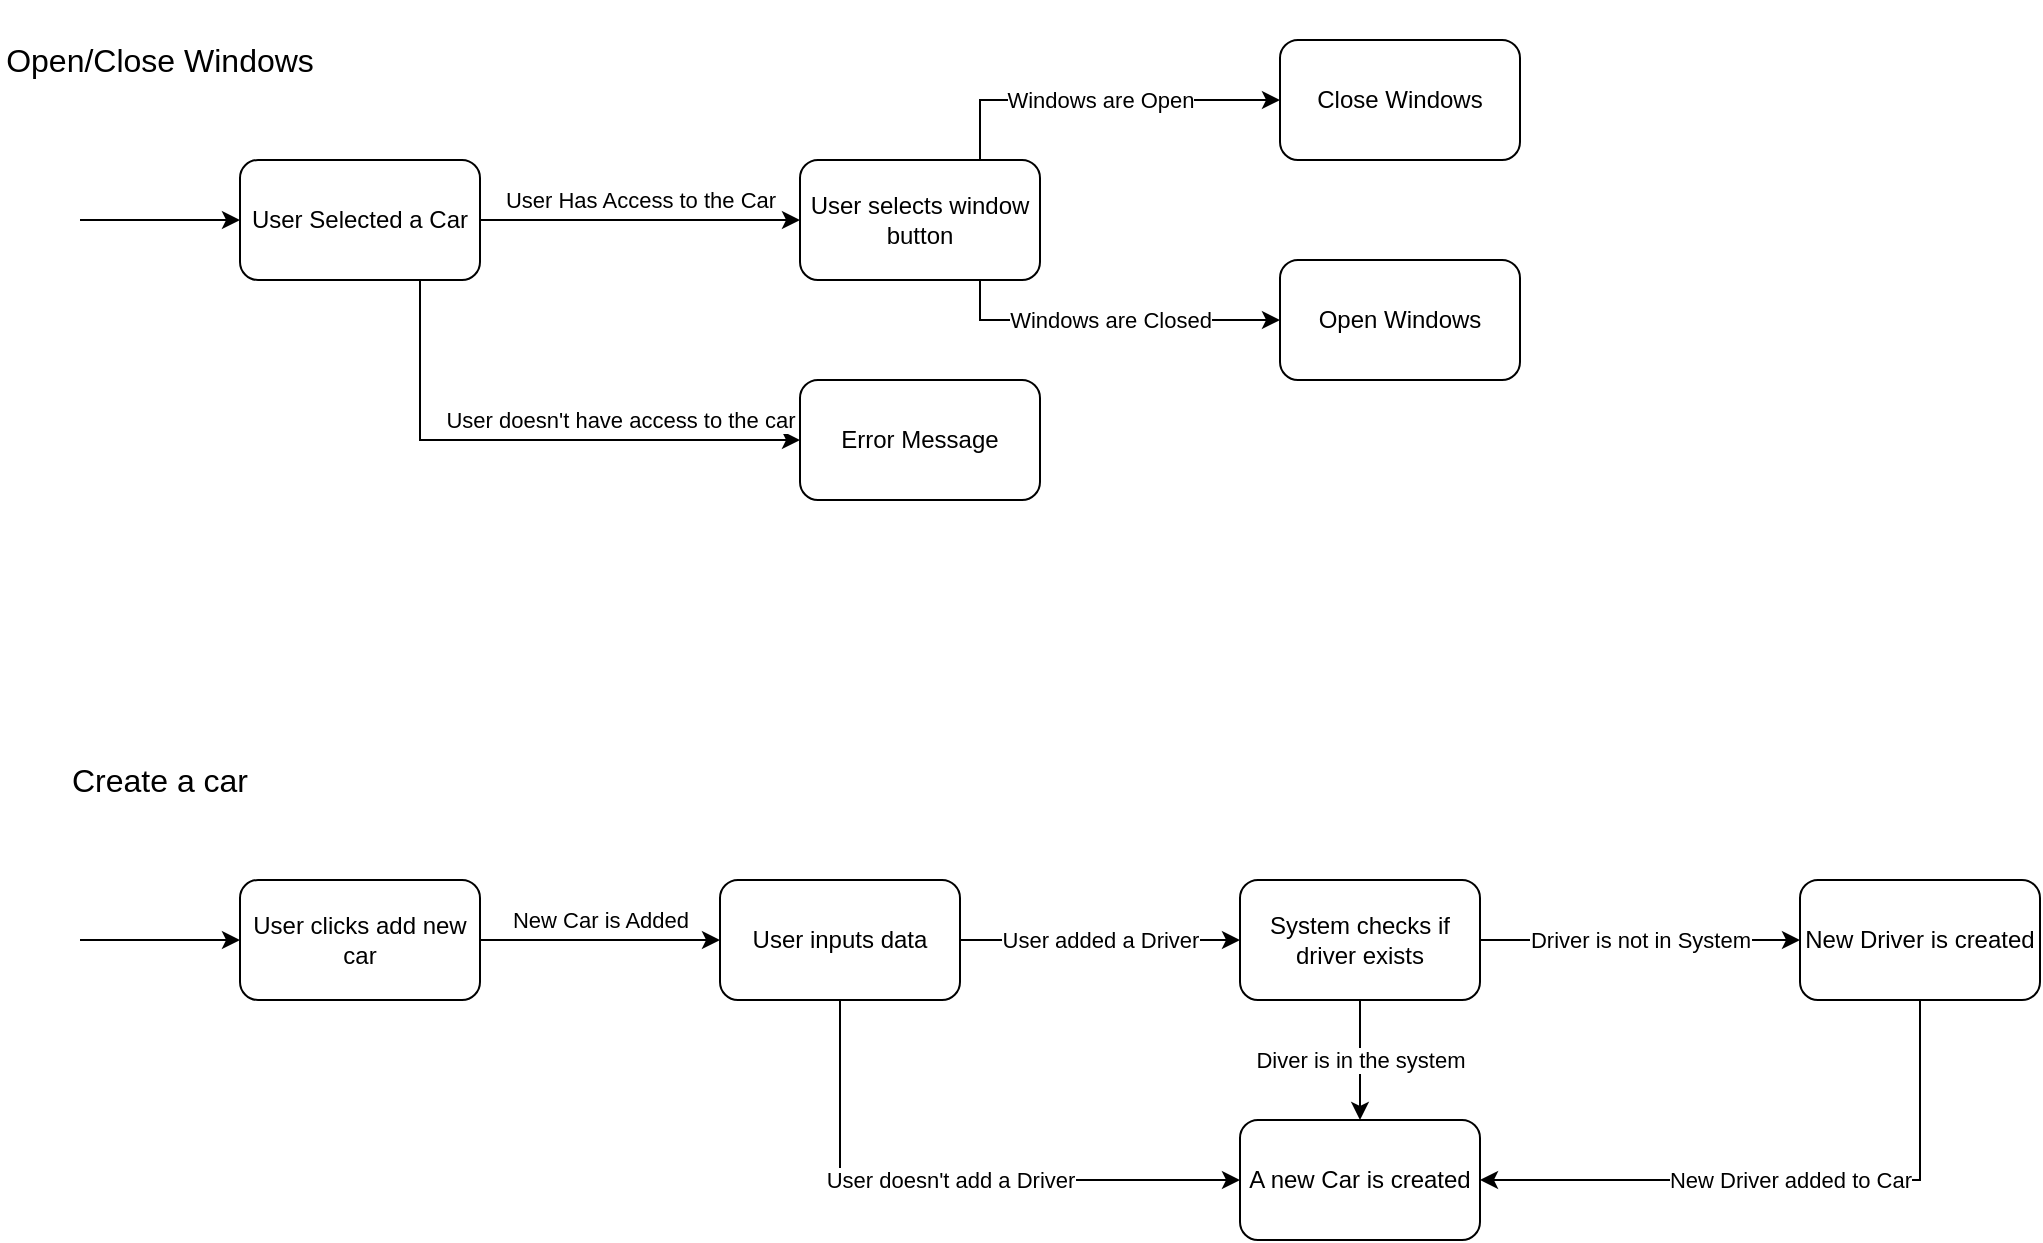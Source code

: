 <mxfile version="24.7.8">
  <diagram name="Page-1" id="8AsdUAwvimTBG6HQz__T">
    <mxGraphModel dx="1221" dy="823" grid="1" gridSize="10" guides="1" tooltips="1" connect="1" arrows="1" fold="1" page="1" pageScale="1" pageWidth="850" pageHeight="1100" math="0" shadow="0">
      <root>
        <mxCell id="0" />
        <mxCell id="1" parent="0" />
        <mxCell id="Q-QuKbzT-SG28BBoV_Qp-1" value="Open/Close Windows" style="text;html=1;align=center;verticalAlign=middle;whiteSpace=wrap;rounded=0;fontSize=16;" vertex="1" parent="1">
          <mxGeometry x="40" y="40" width="160" height="60" as="geometry" />
        </mxCell>
        <mxCell id="Q-QuKbzT-SG28BBoV_Qp-6" value="User Has Access to the Car" style="edgeStyle=orthogonalEdgeStyle;rounded=0;orthogonalLoop=1;jettySize=auto;html=1;exitX=1;exitY=0.5;exitDx=0;exitDy=0;entryX=0;entryY=0.5;entryDx=0;entryDy=0;" edge="1" parent="1" source="Q-QuKbzT-SG28BBoV_Qp-2" target="Q-QuKbzT-SG28BBoV_Qp-5">
          <mxGeometry y="10" relative="1" as="geometry">
            <mxPoint as="offset" />
          </mxGeometry>
        </mxCell>
        <mxCell id="Q-QuKbzT-SG28BBoV_Qp-7" value="User doesn&#39;t have access to the car" style="edgeStyle=orthogonalEdgeStyle;rounded=0;orthogonalLoop=1;jettySize=auto;html=1;exitX=0.75;exitY=1;exitDx=0;exitDy=0;entryX=0;entryY=0.5;entryDx=0;entryDy=0;" edge="1" parent="1" source="Q-QuKbzT-SG28BBoV_Qp-2" target="Q-QuKbzT-SG28BBoV_Qp-4">
          <mxGeometry x="0.333" y="10" relative="1" as="geometry">
            <mxPoint as="offset" />
          </mxGeometry>
        </mxCell>
        <mxCell id="Q-QuKbzT-SG28BBoV_Qp-2" value="User Selected a Car" style="rounded=1;whiteSpace=wrap;html=1;" vertex="1" parent="1">
          <mxGeometry x="160" y="120" width="120" height="60" as="geometry" />
        </mxCell>
        <mxCell id="Q-QuKbzT-SG28BBoV_Qp-3" value="" style="endArrow=classic;html=1;rounded=0;entryX=0;entryY=0.5;entryDx=0;entryDy=0;" edge="1" parent="1" target="Q-QuKbzT-SG28BBoV_Qp-2">
          <mxGeometry width="50" height="50" relative="1" as="geometry">
            <mxPoint x="80" y="150" as="sourcePoint" />
            <mxPoint x="100" y="125" as="targetPoint" />
          </mxGeometry>
        </mxCell>
        <mxCell id="Q-QuKbzT-SG28BBoV_Qp-4" value="Error Message" style="rounded=1;whiteSpace=wrap;html=1;" vertex="1" parent="1">
          <mxGeometry x="440" y="230" width="120" height="60" as="geometry" />
        </mxCell>
        <mxCell id="Q-QuKbzT-SG28BBoV_Qp-10" value="Windows are Open" style="edgeStyle=orthogonalEdgeStyle;rounded=0;orthogonalLoop=1;jettySize=auto;html=1;exitX=0.75;exitY=0;exitDx=0;exitDy=0;entryX=0;entryY=0.5;entryDx=0;entryDy=0;" edge="1" parent="1" source="Q-QuKbzT-SG28BBoV_Qp-5" target="Q-QuKbzT-SG28BBoV_Qp-8">
          <mxGeometry relative="1" as="geometry" />
        </mxCell>
        <mxCell id="Q-QuKbzT-SG28BBoV_Qp-11" value="Windows are Closed" style="edgeStyle=orthogonalEdgeStyle;rounded=0;orthogonalLoop=1;jettySize=auto;html=1;exitX=0.75;exitY=1;exitDx=0;exitDy=0;entryX=0;entryY=0.5;entryDx=0;entryDy=0;" edge="1" parent="1" source="Q-QuKbzT-SG28BBoV_Qp-5" target="Q-QuKbzT-SG28BBoV_Qp-9">
          <mxGeometry relative="1" as="geometry" />
        </mxCell>
        <mxCell id="Q-QuKbzT-SG28BBoV_Qp-5" value="User selects window button" style="rounded=1;whiteSpace=wrap;html=1;" vertex="1" parent="1">
          <mxGeometry x="440" y="120" width="120" height="60" as="geometry" />
        </mxCell>
        <mxCell id="Q-QuKbzT-SG28BBoV_Qp-8" value="Close Windows" style="rounded=1;whiteSpace=wrap;html=1;" vertex="1" parent="1">
          <mxGeometry x="680" y="60" width="120" height="60" as="geometry" />
        </mxCell>
        <mxCell id="Q-QuKbzT-SG28BBoV_Qp-9" value="Open Windows" style="rounded=1;whiteSpace=wrap;html=1;" vertex="1" parent="1">
          <mxGeometry x="680" y="170" width="120" height="60" as="geometry" />
        </mxCell>
        <mxCell id="Q-QuKbzT-SG28BBoV_Qp-12" value="Create a car" style="text;html=1;align=center;verticalAlign=middle;whiteSpace=wrap;rounded=0;fontSize=16;" vertex="1" parent="1">
          <mxGeometry x="40" y="400" width="160" height="60" as="geometry" />
        </mxCell>
        <mxCell id="Q-QuKbzT-SG28BBoV_Qp-13" value="New Car is Added" style="edgeStyle=orthogonalEdgeStyle;rounded=0;orthogonalLoop=1;jettySize=auto;html=1;exitX=1;exitY=0.5;exitDx=0;exitDy=0;entryX=0;entryY=0.5;entryDx=0;entryDy=0;" edge="1" parent="1" source="Q-QuKbzT-SG28BBoV_Qp-15" target="Q-QuKbzT-SG28BBoV_Qp-20">
          <mxGeometry y="10" relative="1" as="geometry">
            <mxPoint as="offset" />
          </mxGeometry>
        </mxCell>
        <mxCell id="Q-QuKbzT-SG28BBoV_Qp-15" value="User clicks add new car" style="rounded=1;whiteSpace=wrap;html=1;" vertex="1" parent="1">
          <mxGeometry x="160" y="480" width="120" height="60" as="geometry" />
        </mxCell>
        <mxCell id="Q-QuKbzT-SG28BBoV_Qp-16" value="" style="endArrow=classic;html=1;rounded=0;entryX=0;entryY=0.5;entryDx=0;entryDy=0;" edge="1" parent="1" target="Q-QuKbzT-SG28BBoV_Qp-15">
          <mxGeometry width="50" height="50" relative="1" as="geometry">
            <mxPoint x="80" y="510" as="sourcePoint" />
            <mxPoint x="100" y="485" as="targetPoint" />
          </mxGeometry>
        </mxCell>
        <mxCell id="Q-QuKbzT-SG28BBoV_Qp-28" value="User added a Driver" style="edgeStyle=orthogonalEdgeStyle;rounded=0;orthogonalLoop=1;jettySize=auto;html=1;exitX=1;exitY=0.5;exitDx=0;exitDy=0;entryX=0;entryY=0.5;entryDx=0;entryDy=0;" edge="1" parent="1" source="Q-QuKbzT-SG28BBoV_Qp-20" target="Q-QuKbzT-SG28BBoV_Qp-26">
          <mxGeometry relative="1" as="geometry" />
        </mxCell>
        <mxCell id="Q-QuKbzT-SG28BBoV_Qp-34" value="User doesn&#39;t add a Driver" style="edgeStyle=orthogonalEdgeStyle;rounded=0;orthogonalLoop=1;jettySize=auto;html=1;exitX=0.5;exitY=1;exitDx=0;exitDy=0;entryX=0;entryY=0.5;entryDx=0;entryDy=0;" edge="1" parent="1" source="Q-QuKbzT-SG28BBoV_Qp-20" target="Q-QuKbzT-SG28BBoV_Qp-27">
          <mxGeometry relative="1" as="geometry" />
        </mxCell>
        <mxCell id="Q-QuKbzT-SG28BBoV_Qp-20" value="User inputs data" style="rounded=1;whiteSpace=wrap;html=1;" vertex="1" parent="1">
          <mxGeometry x="400" y="480" width="120" height="60" as="geometry" />
        </mxCell>
        <mxCell id="Q-QuKbzT-SG28BBoV_Qp-30" value="Diver is in the system" style="edgeStyle=orthogonalEdgeStyle;rounded=0;orthogonalLoop=1;jettySize=auto;html=1;exitX=0.5;exitY=1;exitDx=0;exitDy=0;entryX=0.5;entryY=0;entryDx=0;entryDy=0;" edge="1" parent="1" source="Q-QuKbzT-SG28BBoV_Qp-26" target="Q-QuKbzT-SG28BBoV_Qp-27">
          <mxGeometry relative="1" as="geometry" />
        </mxCell>
        <mxCell id="Q-QuKbzT-SG28BBoV_Qp-32" value="Driver is not in System" style="edgeStyle=orthogonalEdgeStyle;rounded=0;orthogonalLoop=1;jettySize=auto;html=1;exitX=1;exitY=0.5;exitDx=0;exitDy=0;entryX=0;entryY=0.5;entryDx=0;entryDy=0;" edge="1" parent="1" source="Q-QuKbzT-SG28BBoV_Qp-26" target="Q-QuKbzT-SG28BBoV_Qp-31">
          <mxGeometry relative="1" as="geometry" />
        </mxCell>
        <mxCell id="Q-QuKbzT-SG28BBoV_Qp-26" value="System checks if driver exists" style="rounded=1;whiteSpace=wrap;html=1;" vertex="1" parent="1">
          <mxGeometry x="660" y="480" width="120" height="60" as="geometry" />
        </mxCell>
        <mxCell id="Q-QuKbzT-SG28BBoV_Qp-27" value="A new Car is created" style="rounded=1;whiteSpace=wrap;html=1;" vertex="1" parent="1">
          <mxGeometry x="660" y="600" width="120" height="60" as="geometry" />
        </mxCell>
        <mxCell id="Q-QuKbzT-SG28BBoV_Qp-33" value="New Driver added to Car" style="edgeStyle=orthogonalEdgeStyle;rounded=0;orthogonalLoop=1;jettySize=auto;html=1;exitX=0.5;exitY=1;exitDx=0;exitDy=0;entryX=1;entryY=0.5;entryDx=0;entryDy=0;" edge="1" parent="1" source="Q-QuKbzT-SG28BBoV_Qp-31" target="Q-QuKbzT-SG28BBoV_Qp-27">
          <mxGeometry relative="1" as="geometry" />
        </mxCell>
        <mxCell id="Q-QuKbzT-SG28BBoV_Qp-31" value="New Driver is created" style="rounded=1;whiteSpace=wrap;html=1;" vertex="1" parent="1">
          <mxGeometry x="940" y="480" width="120" height="60" as="geometry" />
        </mxCell>
      </root>
    </mxGraphModel>
  </diagram>
</mxfile>
